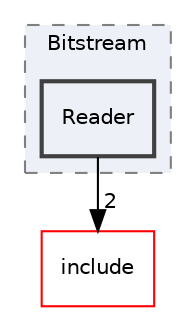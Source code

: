 digraph "lib/Bitstream/Reader"
{
 // LATEX_PDF_SIZE
  bgcolor="transparent";
  edge [fontname="Helvetica",fontsize="10",labelfontname="Helvetica",labelfontsize="10"];
  node [fontname="Helvetica",fontsize="10",shape="box"];
  compound=true
  subgraph clusterdir_fd208000c1dd2820b6918c57e9b59b7f {
    graph [ bgcolor="#edf0f7", pencolor="grey50", style="filled,dashed,", label="Bitstream", fontname="Helvetica", fontsize="10", URL="dir_fd208000c1dd2820b6918c57e9b59b7f.html"]
  dir_3ac6e0adca41911c009d1e39d385f494 [label="Reader", style="filled,bold,", fillcolor="#edf0f7", color="grey25", URL="dir_3ac6e0adca41911c009d1e39d385f494.html"];
  }
  dir_d44c64559bbebec7f509842c48db8b23 [label="include", style="", fillcolor="#edf0f7", color="red", URL="dir_d44c64559bbebec7f509842c48db8b23.html"];
  dir_3ac6e0adca41911c009d1e39d385f494->dir_d44c64559bbebec7f509842c48db8b23 [headlabel="2", labeldistance=1.5 headhref="dir_000170_000082.html"];
}
